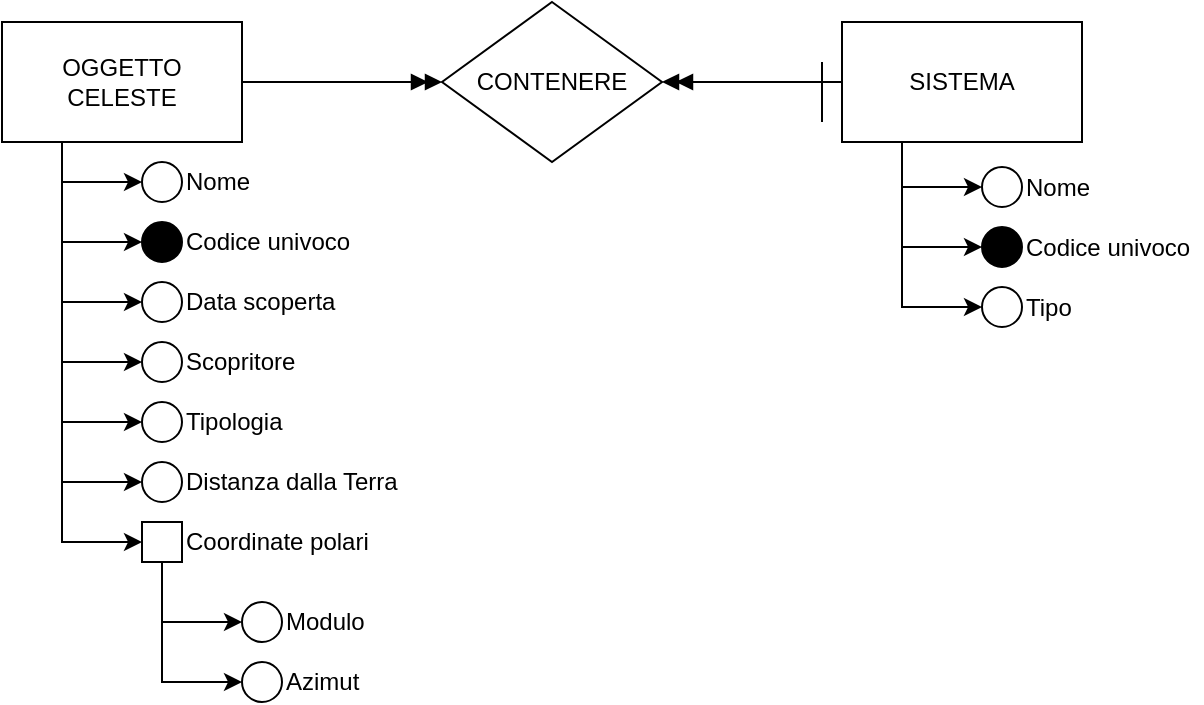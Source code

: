 <mxfile version="24.0.4" type="device">
  <diagram name="Pagina-1" id="2KGDVkO-ZnZsp935Rfsz">
    <mxGraphModel dx="115" dy="304" grid="1" gridSize="10" guides="1" tooltips="1" connect="1" arrows="1" fold="1" page="1" pageScale="1" pageWidth="827" pageHeight="1169" math="0" shadow="0">
      <root>
        <mxCell id="0" />
        <mxCell id="1" parent="0" />
        <mxCell id="gNzTpR2SyPU6QJlO121X-5" style="edgeStyle=orthogonalEdgeStyle;rounded=0;orthogonalLoop=1;jettySize=auto;html=1;exitX=1;exitY=0.5;exitDx=0;exitDy=0;entryX=0;entryY=0.5;entryDx=0;entryDy=0;endArrow=doubleBlock;endFill=1;" parent="1" source="gNzTpR2SyPU6QJlO121X-1" target="gNzTpR2SyPU6QJlO121X-3" edge="1">
          <mxGeometry relative="1" as="geometry" />
        </mxCell>
        <mxCell id="gNzTpR2SyPU6QJlO121X-8" style="edgeStyle=orthogonalEdgeStyle;rounded=0;orthogonalLoop=1;jettySize=auto;html=1;exitX=0.25;exitY=1;exitDx=0;exitDy=0;entryX=0;entryY=0.5;entryDx=0;entryDy=0;" parent="1" source="gNzTpR2SyPU6QJlO121X-1" target="gNzTpR2SyPU6QJlO121X-7" edge="1">
          <mxGeometry relative="1" as="geometry" />
        </mxCell>
        <mxCell id="gNzTpR2SyPU6QJlO121X-28" style="edgeStyle=orthogonalEdgeStyle;rounded=0;orthogonalLoop=1;jettySize=auto;html=1;exitX=0.25;exitY=1;exitDx=0;exitDy=0;entryX=0;entryY=0.5;entryDx=0;entryDy=0;" parent="1" source="gNzTpR2SyPU6QJlO121X-1" target="gNzTpR2SyPU6QJlO121X-10" edge="1">
          <mxGeometry relative="1" as="geometry" />
        </mxCell>
        <mxCell id="gNzTpR2SyPU6QJlO121X-29" style="edgeStyle=orthogonalEdgeStyle;rounded=0;orthogonalLoop=1;jettySize=auto;html=1;exitX=0.25;exitY=1;exitDx=0;exitDy=0;entryX=0;entryY=0.5;entryDx=0;entryDy=0;" parent="1" source="gNzTpR2SyPU6QJlO121X-1" target="gNzTpR2SyPU6QJlO121X-12" edge="1">
          <mxGeometry relative="1" as="geometry" />
        </mxCell>
        <mxCell id="gNzTpR2SyPU6QJlO121X-30" style="edgeStyle=orthogonalEdgeStyle;rounded=0;orthogonalLoop=1;jettySize=auto;html=1;exitX=0.25;exitY=1;exitDx=0;exitDy=0;entryX=0;entryY=0.5;entryDx=0;entryDy=0;" parent="1" source="gNzTpR2SyPU6QJlO121X-1" target="gNzTpR2SyPU6QJlO121X-14" edge="1">
          <mxGeometry relative="1" as="geometry" />
        </mxCell>
        <mxCell id="gNzTpR2SyPU6QJlO121X-31" style="edgeStyle=orthogonalEdgeStyle;rounded=0;orthogonalLoop=1;jettySize=auto;html=1;exitX=0.25;exitY=1;exitDx=0;exitDy=0;entryX=0;entryY=0.5;entryDx=0;entryDy=0;" parent="1" source="gNzTpR2SyPU6QJlO121X-1" target="gNzTpR2SyPU6QJlO121X-16" edge="1">
          <mxGeometry relative="1" as="geometry" />
        </mxCell>
        <mxCell id="gNzTpR2SyPU6QJlO121X-32" style="edgeStyle=orthogonalEdgeStyle;rounded=0;orthogonalLoop=1;jettySize=auto;html=1;exitX=0.25;exitY=1;exitDx=0;exitDy=0;entryX=0;entryY=0.5;entryDx=0;entryDy=0;" parent="1" source="gNzTpR2SyPU6QJlO121X-1" target="gNzTpR2SyPU6QJlO121X-18" edge="1">
          <mxGeometry relative="1" as="geometry" />
        </mxCell>
        <mxCell id="gNzTpR2SyPU6QJlO121X-33" style="edgeStyle=orthogonalEdgeStyle;rounded=0;orthogonalLoop=1;jettySize=auto;html=1;exitX=0.25;exitY=1;exitDx=0;exitDy=0;entryX=0;entryY=0.5;entryDx=0;entryDy=0;" parent="1" source="gNzTpR2SyPU6QJlO121X-1" target="gNzTpR2SyPU6QJlO121X-26" edge="1">
          <mxGeometry relative="1" as="geometry" />
        </mxCell>
        <mxCell id="gNzTpR2SyPU6QJlO121X-1" value="OGGETTO&lt;div&gt;CELESTE&lt;/div&gt;" style="rounded=0;whiteSpace=wrap;html=1;" parent="1" vertex="1">
          <mxGeometry x="110" y="210" width="120" height="60" as="geometry" />
        </mxCell>
        <mxCell id="gNzTpR2SyPU6QJlO121X-4" style="edgeStyle=orthogonalEdgeStyle;rounded=0;orthogonalLoop=1;jettySize=auto;html=1;exitX=0;exitY=0.5;exitDx=0;exitDy=0;entryX=1;entryY=0.5;entryDx=0;entryDy=0;endArrow=doubleBlock;endFill=1;" parent="1" source="gNzTpR2SyPU6QJlO121X-2" target="gNzTpR2SyPU6QJlO121X-3" edge="1">
          <mxGeometry relative="1" as="geometry" />
        </mxCell>
        <mxCell id="gNzTpR2SyPU6QJlO121X-40" style="edgeStyle=orthogonalEdgeStyle;rounded=0;orthogonalLoop=1;jettySize=auto;html=1;exitX=0.25;exitY=1;exitDx=0;exitDy=0;entryX=0;entryY=0.5;entryDx=0;entryDy=0;" parent="1" source="gNzTpR2SyPU6QJlO121X-2" target="gNzTpR2SyPU6QJlO121X-34" edge="1">
          <mxGeometry relative="1" as="geometry" />
        </mxCell>
        <mxCell id="gNzTpR2SyPU6QJlO121X-41" style="edgeStyle=orthogonalEdgeStyle;rounded=0;orthogonalLoop=1;jettySize=auto;html=1;exitX=0.25;exitY=1;exitDx=0;exitDy=0;entryX=0;entryY=0.5;entryDx=0;entryDy=0;" parent="1" source="gNzTpR2SyPU6QJlO121X-2" target="gNzTpR2SyPU6QJlO121X-36" edge="1">
          <mxGeometry relative="1" as="geometry" />
        </mxCell>
        <mxCell id="gNzTpR2SyPU6QJlO121X-42" style="edgeStyle=orthogonalEdgeStyle;rounded=0;orthogonalLoop=1;jettySize=auto;html=1;exitX=0.25;exitY=1;exitDx=0;exitDy=0;entryX=0;entryY=0.5;entryDx=0;entryDy=0;" parent="1" source="gNzTpR2SyPU6QJlO121X-2" target="gNzTpR2SyPU6QJlO121X-38" edge="1">
          <mxGeometry relative="1" as="geometry" />
        </mxCell>
        <mxCell id="gNzTpR2SyPU6QJlO121X-2" value="SISTEMA" style="rounded=0;whiteSpace=wrap;html=1;" parent="1" vertex="1">
          <mxGeometry x="530" y="210" width="120" height="60" as="geometry" />
        </mxCell>
        <mxCell id="gNzTpR2SyPU6QJlO121X-3" value="CONTENERE" style="rhombus;whiteSpace=wrap;html=1;" parent="1" vertex="1">
          <mxGeometry x="330" y="200" width="110" height="80" as="geometry" />
        </mxCell>
        <mxCell id="gNzTpR2SyPU6QJlO121X-6" value="" style="endArrow=none;html=1;rounded=0;" parent="1" edge="1">
          <mxGeometry width="50" height="50" relative="1" as="geometry">
            <mxPoint x="520" y="260" as="sourcePoint" />
            <mxPoint x="520" y="230" as="targetPoint" />
          </mxGeometry>
        </mxCell>
        <mxCell id="gNzTpR2SyPU6QJlO121X-7" value="" style="ellipse;whiteSpace=wrap;html=1;aspect=fixed;" parent="1" vertex="1">
          <mxGeometry x="180" y="280" width="20" height="20" as="geometry" />
        </mxCell>
        <mxCell id="gNzTpR2SyPU6QJlO121X-9" value="Nome" style="text;html=1;align=left;verticalAlign=middle;whiteSpace=wrap;rounded=0;" parent="1" vertex="1">
          <mxGeometry x="200" y="282.5" width="60" height="15" as="geometry" />
        </mxCell>
        <mxCell id="gNzTpR2SyPU6QJlO121X-10" value="" style="ellipse;whiteSpace=wrap;html=1;aspect=fixed;fillColor=#000000;" parent="1" vertex="1">
          <mxGeometry x="180" y="310" width="20" height="20" as="geometry" />
        </mxCell>
        <mxCell id="gNzTpR2SyPU6QJlO121X-11" value="Codice univoco" style="text;html=1;align=left;verticalAlign=middle;whiteSpace=wrap;rounded=0;" parent="1" vertex="1">
          <mxGeometry x="200" y="312.5" width="90" height="15" as="geometry" />
        </mxCell>
        <mxCell id="gNzTpR2SyPU6QJlO121X-12" value="" style="ellipse;whiteSpace=wrap;html=1;aspect=fixed;" parent="1" vertex="1">
          <mxGeometry x="180" y="340" width="20" height="20" as="geometry" />
        </mxCell>
        <mxCell id="gNzTpR2SyPU6QJlO121X-13" value="Data scoperta" style="text;html=1;align=left;verticalAlign=middle;whiteSpace=wrap;rounded=0;" parent="1" vertex="1">
          <mxGeometry x="200" y="342.5" width="80" height="15" as="geometry" />
        </mxCell>
        <mxCell id="gNzTpR2SyPU6QJlO121X-14" value="" style="ellipse;whiteSpace=wrap;html=1;aspect=fixed;" parent="1" vertex="1">
          <mxGeometry x="180" y="370" width="20" height="20" as="geometry" />
        </mxCell>
        <mxCell id="gNzTpR2SyPU6QJlO121X-15" value="Scopritore" style="text;html=1;align=left;verticalAlign=middle;whiteSpace=wrap;rounded=0;" parent="1" vertex="1">
          <mxGeometry x="200" y="372.5" width="60" height="15" as="geometry" />
        </mxCell>
        <mxCell id="gNzTpR2SyPU6QJlO121X-16" value="" style="ellipse;whiteSpace=wrap;html=1;aspect=fixed;" parent="1" vertex="1">
          <mxGeometry x="180" y="400" width="20" height="20" as="geometry" />
        </mxCell>
        <mxCell id="gNzTpR2SyPU6QJlO121X-17" value="Tipologia" style="text;html=1;align=left;verticalAlign=middle;whiteSpace=wrap;rounded=0;" parent="1" vertex="1">
          <mxGeometry x="200" y="402.5" width="60" height="15" as="geometry" />
        </mxCell>
        <mxCell id="gNzTpR2SyPU6QJlO121X-18" value="" style="ellipse;whiteSpace=wrap;html=1;aspect=fixed;" parent="1" vertex="1">
          <mxGeometry x="180" y="430" width="20" height="20" as="geometry" />
        </mxCell>
        <mxCell id="gNzTpR2SyPU6QJlO121X-19" value="Distanza dalla Terra" style="text;html=1;align=left;verticalAlign=middle;whiteSpace=wrap;rounded=0;" parent="1" vertex="1">
          <mxGeometry x="200" y="432.5" width="110" height="15" as="geometry" />
        </mxCell>
        <mxCell id="CPm7ouA-cM0VbPHhG3Wr-3" style="edgeStyle=orthogonalEdgeStyle;rounded=0;orthogonalLoop=1;jettySize=auto;html=1;exitX=0.5;exitY=1;exitDx=0;exitDy=0;entryX=0;entryY=0.5;entryDx=0;entryDy=0;endArrow=classic;endFill=1;" edge="1" parent="1" source="gNzTpR2SyPU6QJlO121X-26" target="CPm7ouA-cM0VbPHhG3Wr-2">
          <mxGeometry relative="1" as="geometry" />
        </mxCell>
        <mxCell id="CPm7ouA-cM0VbPHhG3Wr-5" style="edgeStyle=orthogonalEdgeStyle;rounded=0;orthogonalLoop=1;jettySize=auto;html=1;exitX=0.5;exitY=1;exitDx=0;exitDy=0;entryX=0;entryY=0.5;entryDx=0;entryDy=0;endArrow=classic;endFill=1;" edge="1" parent="1" source="gNzTpR2SyPU6QJlO121X-26" target="CPm7ouA-cM0VbPHhG3Wr-4">
          <mxGeometry relative="1" as="geometry" />
        </mxCell>
        <mxCell id="gNzTpR2SyPU6QJlO121X-26" value="" style="ellipse;whiteSpace=wrap;html=1;aspect=fixed;" parent="1" vertex="1">
          <mxGeometry x="180" y="460" width="20" height="20" as="geometry" />
        </mxCell>
        <mxCell id="gNzTpR2SyPU6QJlO121X-27" value="Coordinate polari&amp;nbsp;" style="text;html=1;align=left;verticalAlign=middle;whiteSpace=wrap;rounded=0;" parent="1" vertex="1">
          <mxGeometry x="200" y="462.5" width="100" height="15" as="geometry" />
        </mxCell>
        <mxCell id="gNzTpR2SyPU6QJlO121X-34" value="" style="ellipse;whiteSpace=wrap;html=1;aspect=fixed;" parent="1" vertex="1">
          <mxGeometry x="600" y="282.5" width="20" height="20" as="geometry" />
        </mxCell>
        <mxCell id="gNzTpR2SyPU6QJlO121X-35" value="Nome" style="text;html=1;align=left;verticalAlign=middle;whiteSpace=wrap;rounded=0;" parent="1" vertex="1">
          <mxGeometry x="620" y="285" width="60" height="15" as="geometry" />
        </mxCell>
        <mxCell id="gNzTpR2SyPU6QJlO121X-36" value="" style="ellipse;whiteSpace=wrap;html=1;aspect=fixed;fillColor=#000000;" parent="1" vertex="1">
          <mxGeometry x="600" y="312.5" width="20" height="20" as="geometry" />
        </mxCell>
        <mxCell id="gNzTpR2SyPU6QJlO121X-37" value="Codice univoco" style="text;html=1;align=left;verticalAlign=middle;whiteSpace=wrap;rounded=0;" parent="1" vertex="1">
          <mxGeometry x="620" y="315" width="90" height="15" as="geometry" />
        </mxCell>
        <mxCell id="gNzTpR2SyPU6QJlO121X-38" value="" style="ellipse;whiteSpace=wrap;html=1;aspect=fixed;" parent="1" vertex="1">
          <mxGeometry x="600" y="342.5" width="20" height="20" as="geometry" />
        </mxCell>
        <mxCell id="gNzTpR2SyPU6QJlO121X-39" value="Tipo" style="text;html=1;align=left;verticalAlign=middle;whiteSpace=wrap;rounded=0;" parent="1" vertex="1">
          <mxGeometry x="620" y="345" width="80" height="15" as="geometry" />
        </mxCell>
        <mxCell id="CPm7ouA-cM0VbPHhG3Wr-2" value="" style="ellipse;whiteSpace=wrap;html=1;aspect=fixed;" vertex="1" parent="1">
          <mxGeometry x="230" y="500" width="20" height="20" as="geometry" />
        </mxCell>
        <mxCell id="CPm7ouA-cM0VbPHhG3Wr-4" value="" style="ellipse;whiteSpace=wrap;html=1;aspect=fixed;" vertex="1" parent="1">
          <mxGeometry x="230" y="530" width="20" height="20" as="geometry" />
        </mxCell>
        <mxCell id="CPm7ouA-cM0VbPHhG3Wr-6" value="Modulo" style="text;html=1;align=left;verticalAlign=middle;whiteSpace=wrap;rounded=0;" vertex="1" parent="1">
          <mxGeometry x="250" y="502.5" width="100" height="15" as="geometry" />
        </mxCell>
        <mxCell id="CPm7ouA-cM0VbPHhG3Wr-7" value="Azimut" style="text;html=1;align=left;verticalAlign=middle;whiteSpace=wrap;rounded=0;" vertex="1" parent="1">
          <mxGeometry x="250" y="532.5" width="100" height="15" as="geometry" />
        </mxCell>
        <mxCell id="CPm7ouA-cM0VbPHhG3Wr-9" value="" style="whiteSpace=wrap;html=1;aspect=fixed;" vertex="1" parent="1">
          <mxGeometry x="180" y="460" width="20" height="20" as="geometry" />
        </mxCell>
      </root>
    </mxGraphModel>
  </diagram>
</mxfile>
